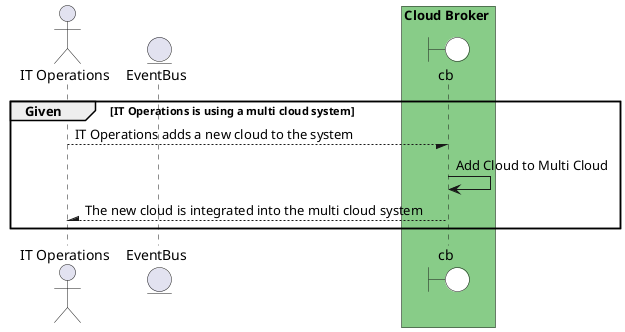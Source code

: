 @startuml


actor "IT Operations"


entity EventBus

box Cloud Broker #88cc88
    boundary cb #white
end box


group Given [IT Operations is using a multi cloud system]

"IT Operations" --/ cb: IT Operations adds a new cloud to the system
"cb" -> cb: Add Cloud to Multi Cloud



"IT Operations" /-- cb: The new cloud is integrated into the multi cloud system


end

@enduml
